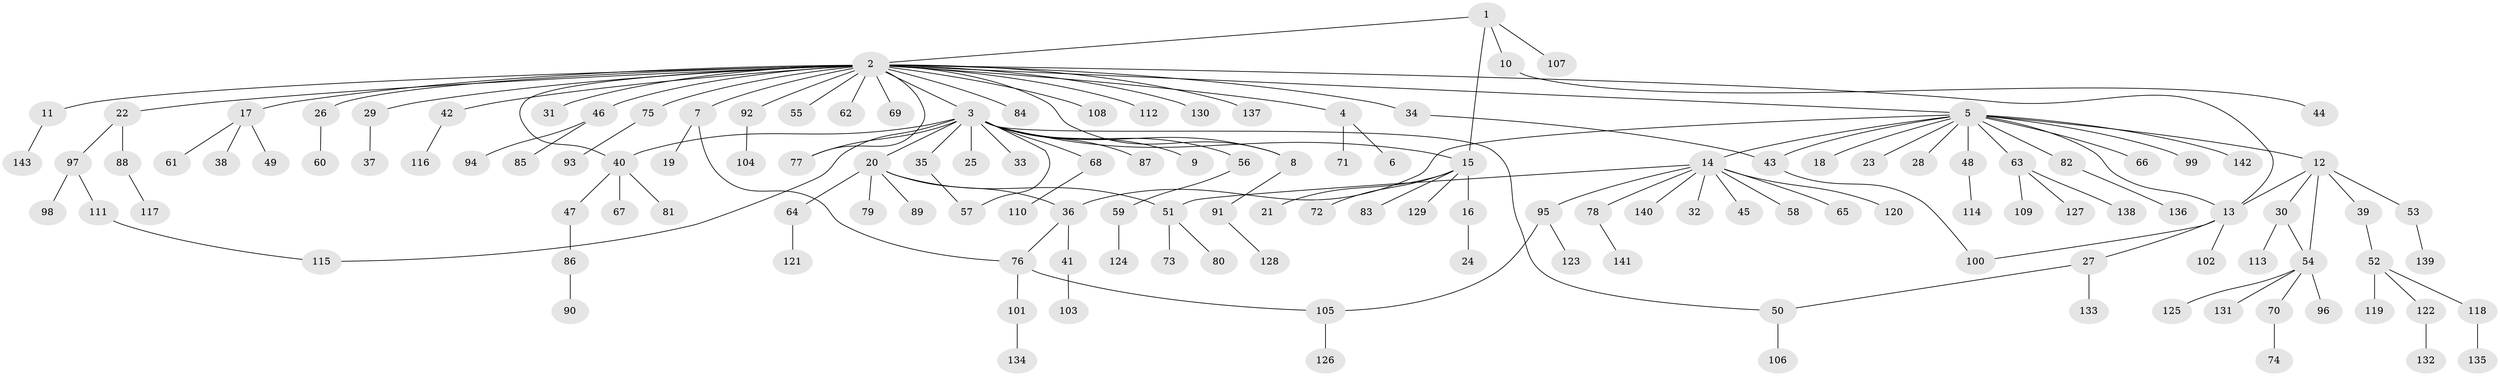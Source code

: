 // Generated by graph-tools (version 1.1) at 2025/11/02/27/25 16:11:15]
// undirected, 143 vertices, 158 edges
graph export_dot {
graph [start="1"]
  node [color=gray90,style=filled];
  1;
  2;
  3;
  4;
  5;
  6;
  7;
  8;
  9;
  10;
  11;
  12;
  13;
  14;
  15;
  16;
  17;
  18;
  19;
  20;
  21;
  22;
  23;
  24;
  25;
  26;
  27;
  28;
  29;
  30;
  31;
  32;
  33;
  34;
  35;
  36;
  37;
  38;
  39;
  40;
  41;
  42;
  43;
  44;
  45;
  46;
  47;
  48;
  49;
  50;
  51;
  52;
  53;
  54;
  55;
  56;
  57;
  58;
  59;
  60;
  61;
  62;
  63;
  64;
  65;
  66;
  67;
  68;
  69;
  70;
  71;
  72;
  73;
  74;
  75;
  76;
  77;
  78;
  79;
  80;
  81;
  82;
  83;
  84;
  85;
  86;
  87;
  88;
  89;
  90;
  91;
  92;
  93;
  94;
  95;
  96;
  97;
  98;
  99;
  100;
  101;
  102;
  103;
  104;
  105;
  106;
  107;
  108;
  109;
  110;
  111;
  112;
  113;
  114;
  115;
  116;
  117;
  118;
  119;
  120;
  121;
  122;
  123;
  124;
  125;
  126;
  127;
  128;
  129;
  130;
  131;
  132;
  133;
  134;
  135;
  136;
  137;
  138;
  139;
  140;
  141;
  142;
  143;
  1 -- 2;
  1 -- 10;
  1 -- 15;
  1 -- 107;
  2 -- 3;
  2 -- 4;
  2 -- 5;
  2 -- 7;
  2 -- 8;
  2 -- 11;
  2 -- 13;
  2 -- 17;
  2 -- 22;
  2 -- 26;
  2 -- 29;
  2 -- 31;
  2 -- 34;
  2 -- 40;
  2 -- 42;
  2 -- 46;
  2 -- 55;
  2 -- 62;
  2 -- 69;
  2 -- 75;
  2 -- 77;
  2 -- 84;
  2 -- 92;
  2 -- 108;
  2 -- 112;
  2 -- 130;
  2 -- 137;
  3 -- 8;
  3 -- 9;
  3 -- 15;
  3 -- 20;
  3 -- 25;
  3 -- 33;
  3 -- 35;
  3 -- 40;
  3 -- 50;
  3 -- 56;
  3 -- 57;
  3 -- 68;
  3 -- 77;
  3 -- 87;
  3 -- 115;
  4 -- 6;
  4 -- 71;
  5 -- 12;
  5 -- 13;
  5 -- 14;
  5 -- 18;
  5 -- 23;
  5 -- 28;
  5 -- 36;
  5 -- 43;
  5 -- 48;
  5 -- 63;
  5 -- 66;
  5 -- 82;
  5 -- 99;
  5 -- 142;
  7 -- 19;
  7 -- 76;
  8 -- 91;
  10 -- 44;
  11 -- 143;
  12 -- 13;
  12 -- 30;
  12 -- 39;
  12 -- 53;
  12 -- 54;
  13 -- 27;
  13 -- 100;
  13 -- 102;
  14 -- 32;
  14 -- 45;
  14 -- 51;
  14 -- 58;
  14 -- 65;
  14 -- 78;
  14 -- 95;
  14 -- 120;
  14 -- 140;
  15 -- 16;
  15 -- 21;
  15 -- 72;
  15 -- 83;
  15 -- 129;
  16 -- 24;
  17 -- 38;
  17 -- 49;
  17 -- 61;
  20 -- 36;
  20 -- 51;
  20 -- 64;
  20 -- 79;
  20 -- 89;
  22 -- 88;
  22 -- 97;
  26 -- 60;
  27 -- 50;
  27 -- 133;
  29 -- 37;
  30 -- 54;
  30 -- 113;
  34 -- 43;
  35 -- 57;
  36 -- 41;
  36 -- 76;
  39 -- 52;
  40 -- 47;
  40 -- 67;
  40 -- 81;
  41 -- 103;
  42 -- 116;
  43 -- 100;
  46 -- 85;
  46 -- 94;
  47 -- 86;
  48 -- 114;
  50 -- 106;
  51 -- 73;
  51 -- 80;
  52 -- 118;
  52 -- 119;
  52 -- 122;
  53 -- 139;
  54 -- 70;
  54 -- 96;
  54 -- 125;
  54 -- 131;
  56 -- 59;
  59 -- 124;
  63 -- 109;
  63 -- 127;
  63 -- 138;
  64 -- 121;
  68 -- 110;
  70 -- 74;
  75 -- 93;
  76 -- 101;
  76 -- 105;
  78 -- 141;
  82 -- 136;
  86 -- 90;
  88 -- 117;
  91 -- 128;
  92 -- 104;
  95 -- 105;
  95 -- 123;
  97 -- 98;
  97 -- 111;
  101 -- 134;
  105 -- 126;
  111 -- 115;
  118 -- 135;
  122 -- 132;
}
